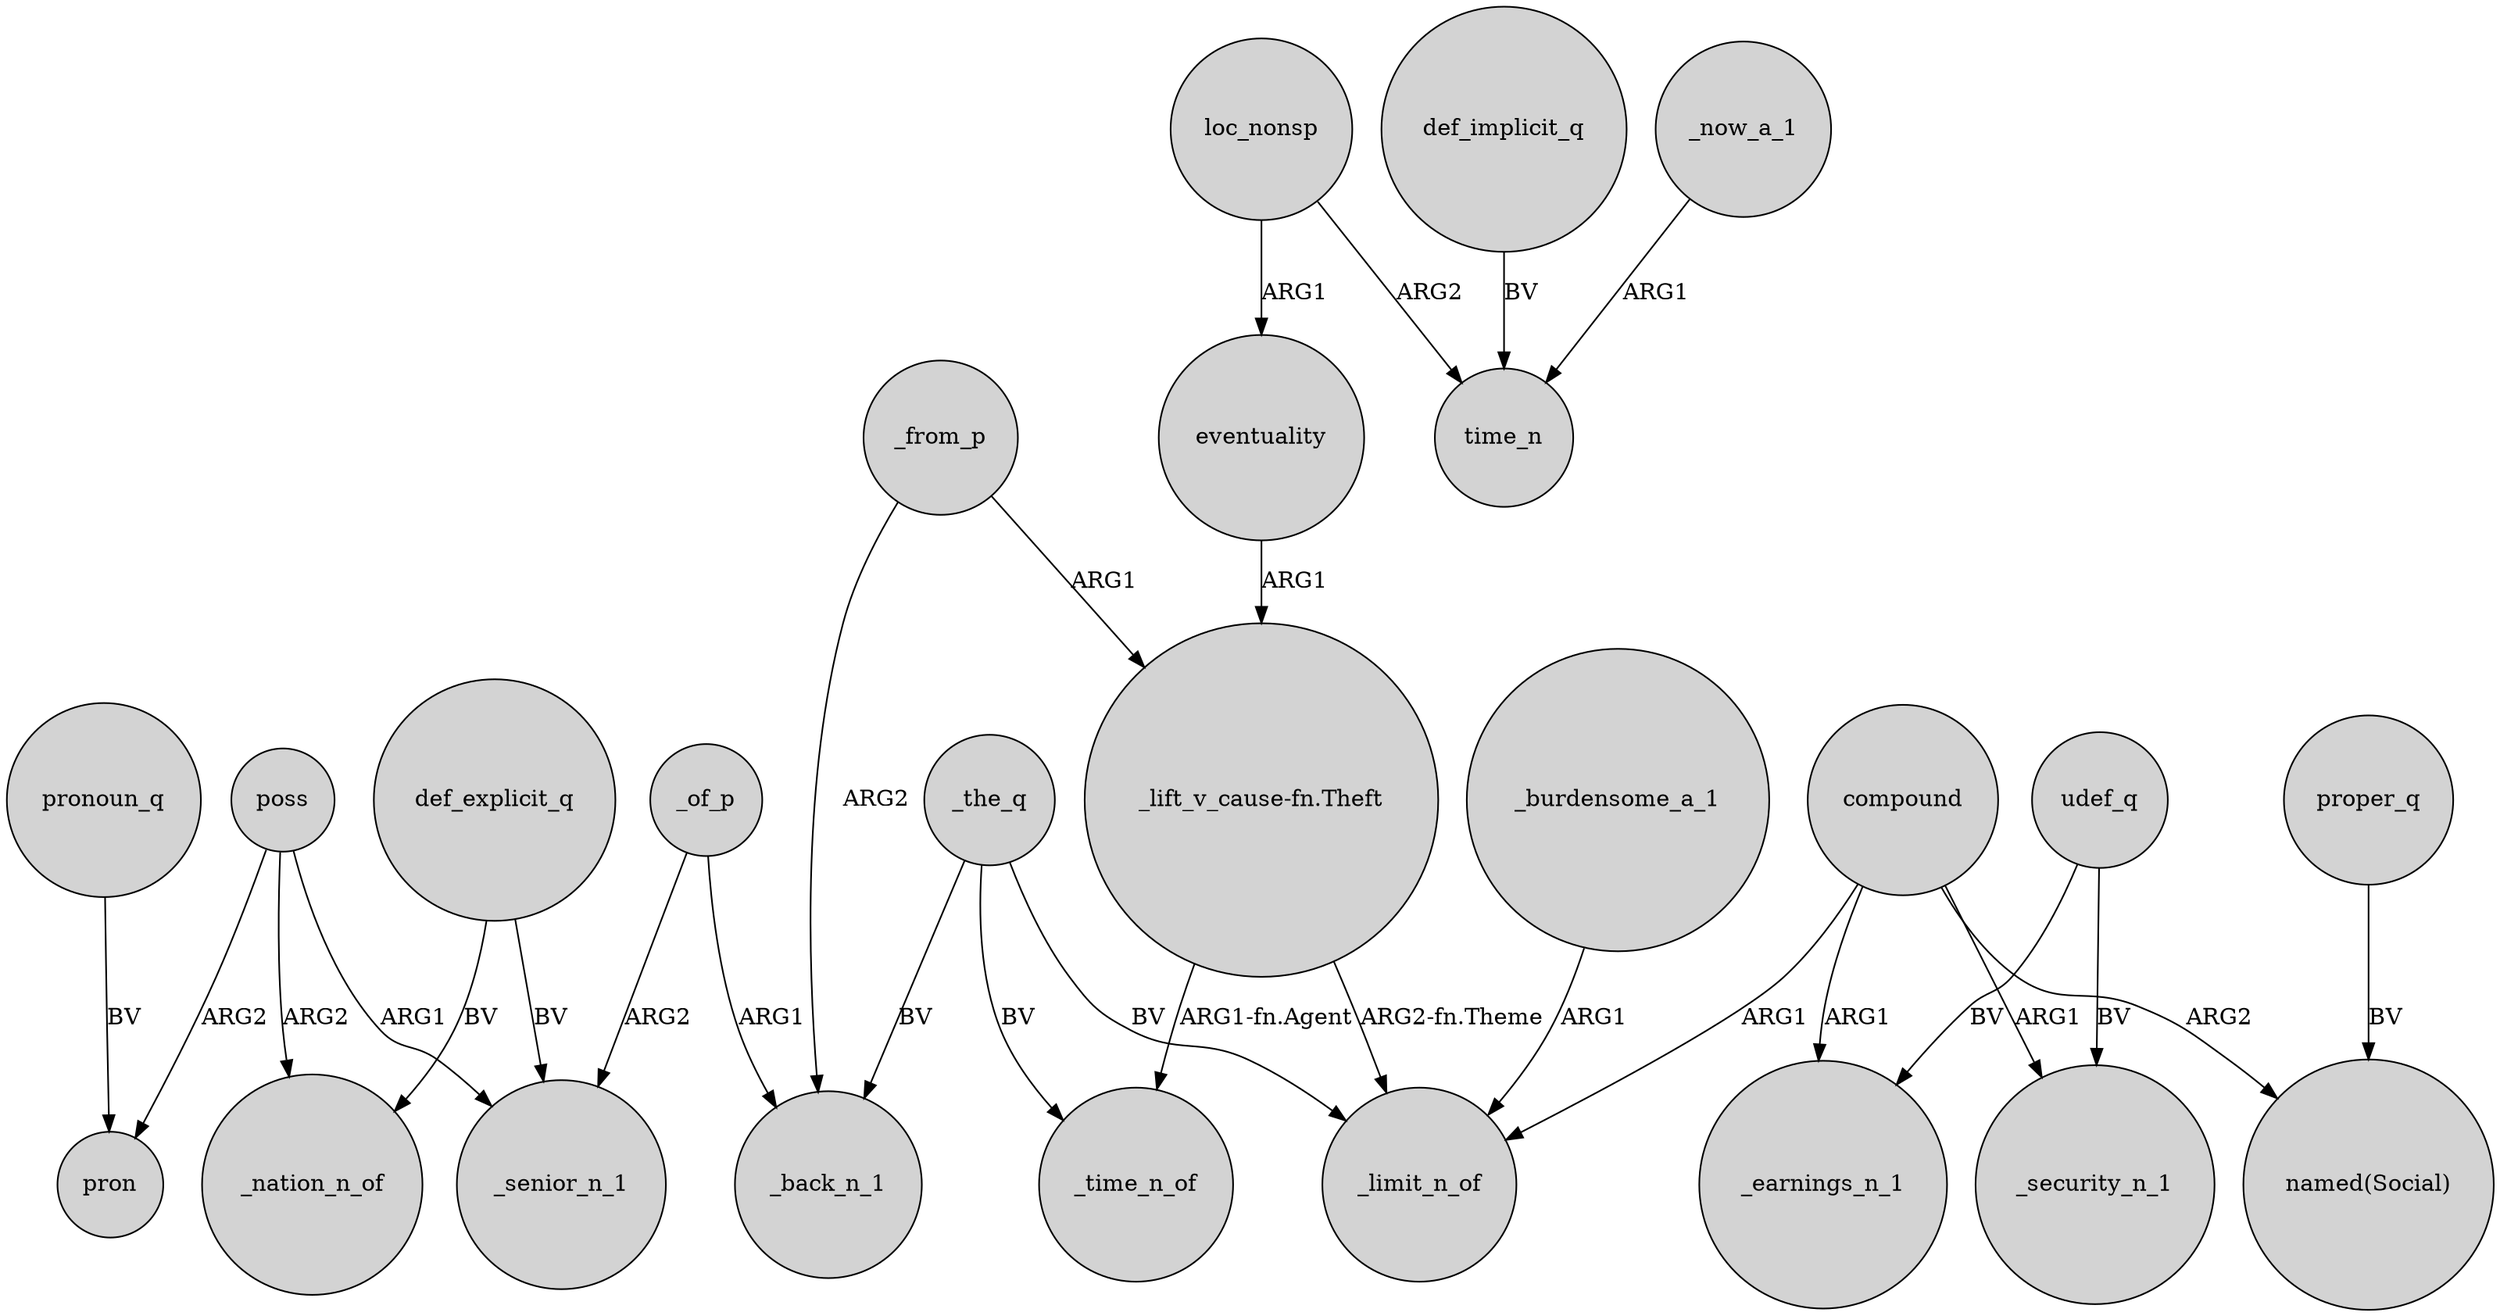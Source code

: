 digraph {
	node [shape=circle style=filled]
	poss -> pron [label=ARG2]
	def_implicit_q -> time_n [label=BV]
	proper_q -> "named(Social)" [label=BV]
	_the_q -> _back_n_1 [label=BV]
	compound -> _limit_n_of [label=ARG1]
	udef_q -> _earnings_n_1 [label=BV]
	compound -> _earnings_n_1 [label=ARG1]
	_of_p -> _senior_n_1 [label=ARG2]
	compound -> _security_n_1 [label=ARG1]
	loc_nonsp -> time_n [label=ARG2]
	compound -> "named(Social)" [label=ARG2]
	_of_p -> _back_n_1 [label=ARG1]
	def_explicit_q -> _nation_n_of [label=BV]
	pronoun_q -> pron [label=BV]
	loc_nonsp -> eventuality [label=ARG1]
	_the_q -> _time_n_of [label=BV]
	poss -> _senior_n_1 [label=ARG1]
	_burdensome_a_1 -> _limit_n_of [label=ARG1]
	_now_a_1 -> time_n [label=ARG1]
	_from_p -> _back_n_1 [label=ARG2]
	poss -> _nation_n_of [label=ARG2]
	"_lift_v_cause-fn.Theft" -> _time_n_of [label="ARG1-fn.Agent"]
	_from_p -> "_lift_v_cause-fn.Theft" [label=ARG1]
	eventuality -> "_lift_v_cause-fn.Theft" [label=ARG1]
	def_explicit_q -> _senior_n_1 [label=BV]
	"_lift_v_cause-fn.Theft" -> _limit_n_of [label="ARG2-fn.Theme"]
	_the_q -> _limit_n_of [label=BV]
	udef_q -> _security_n_1 [label=BV]
}
